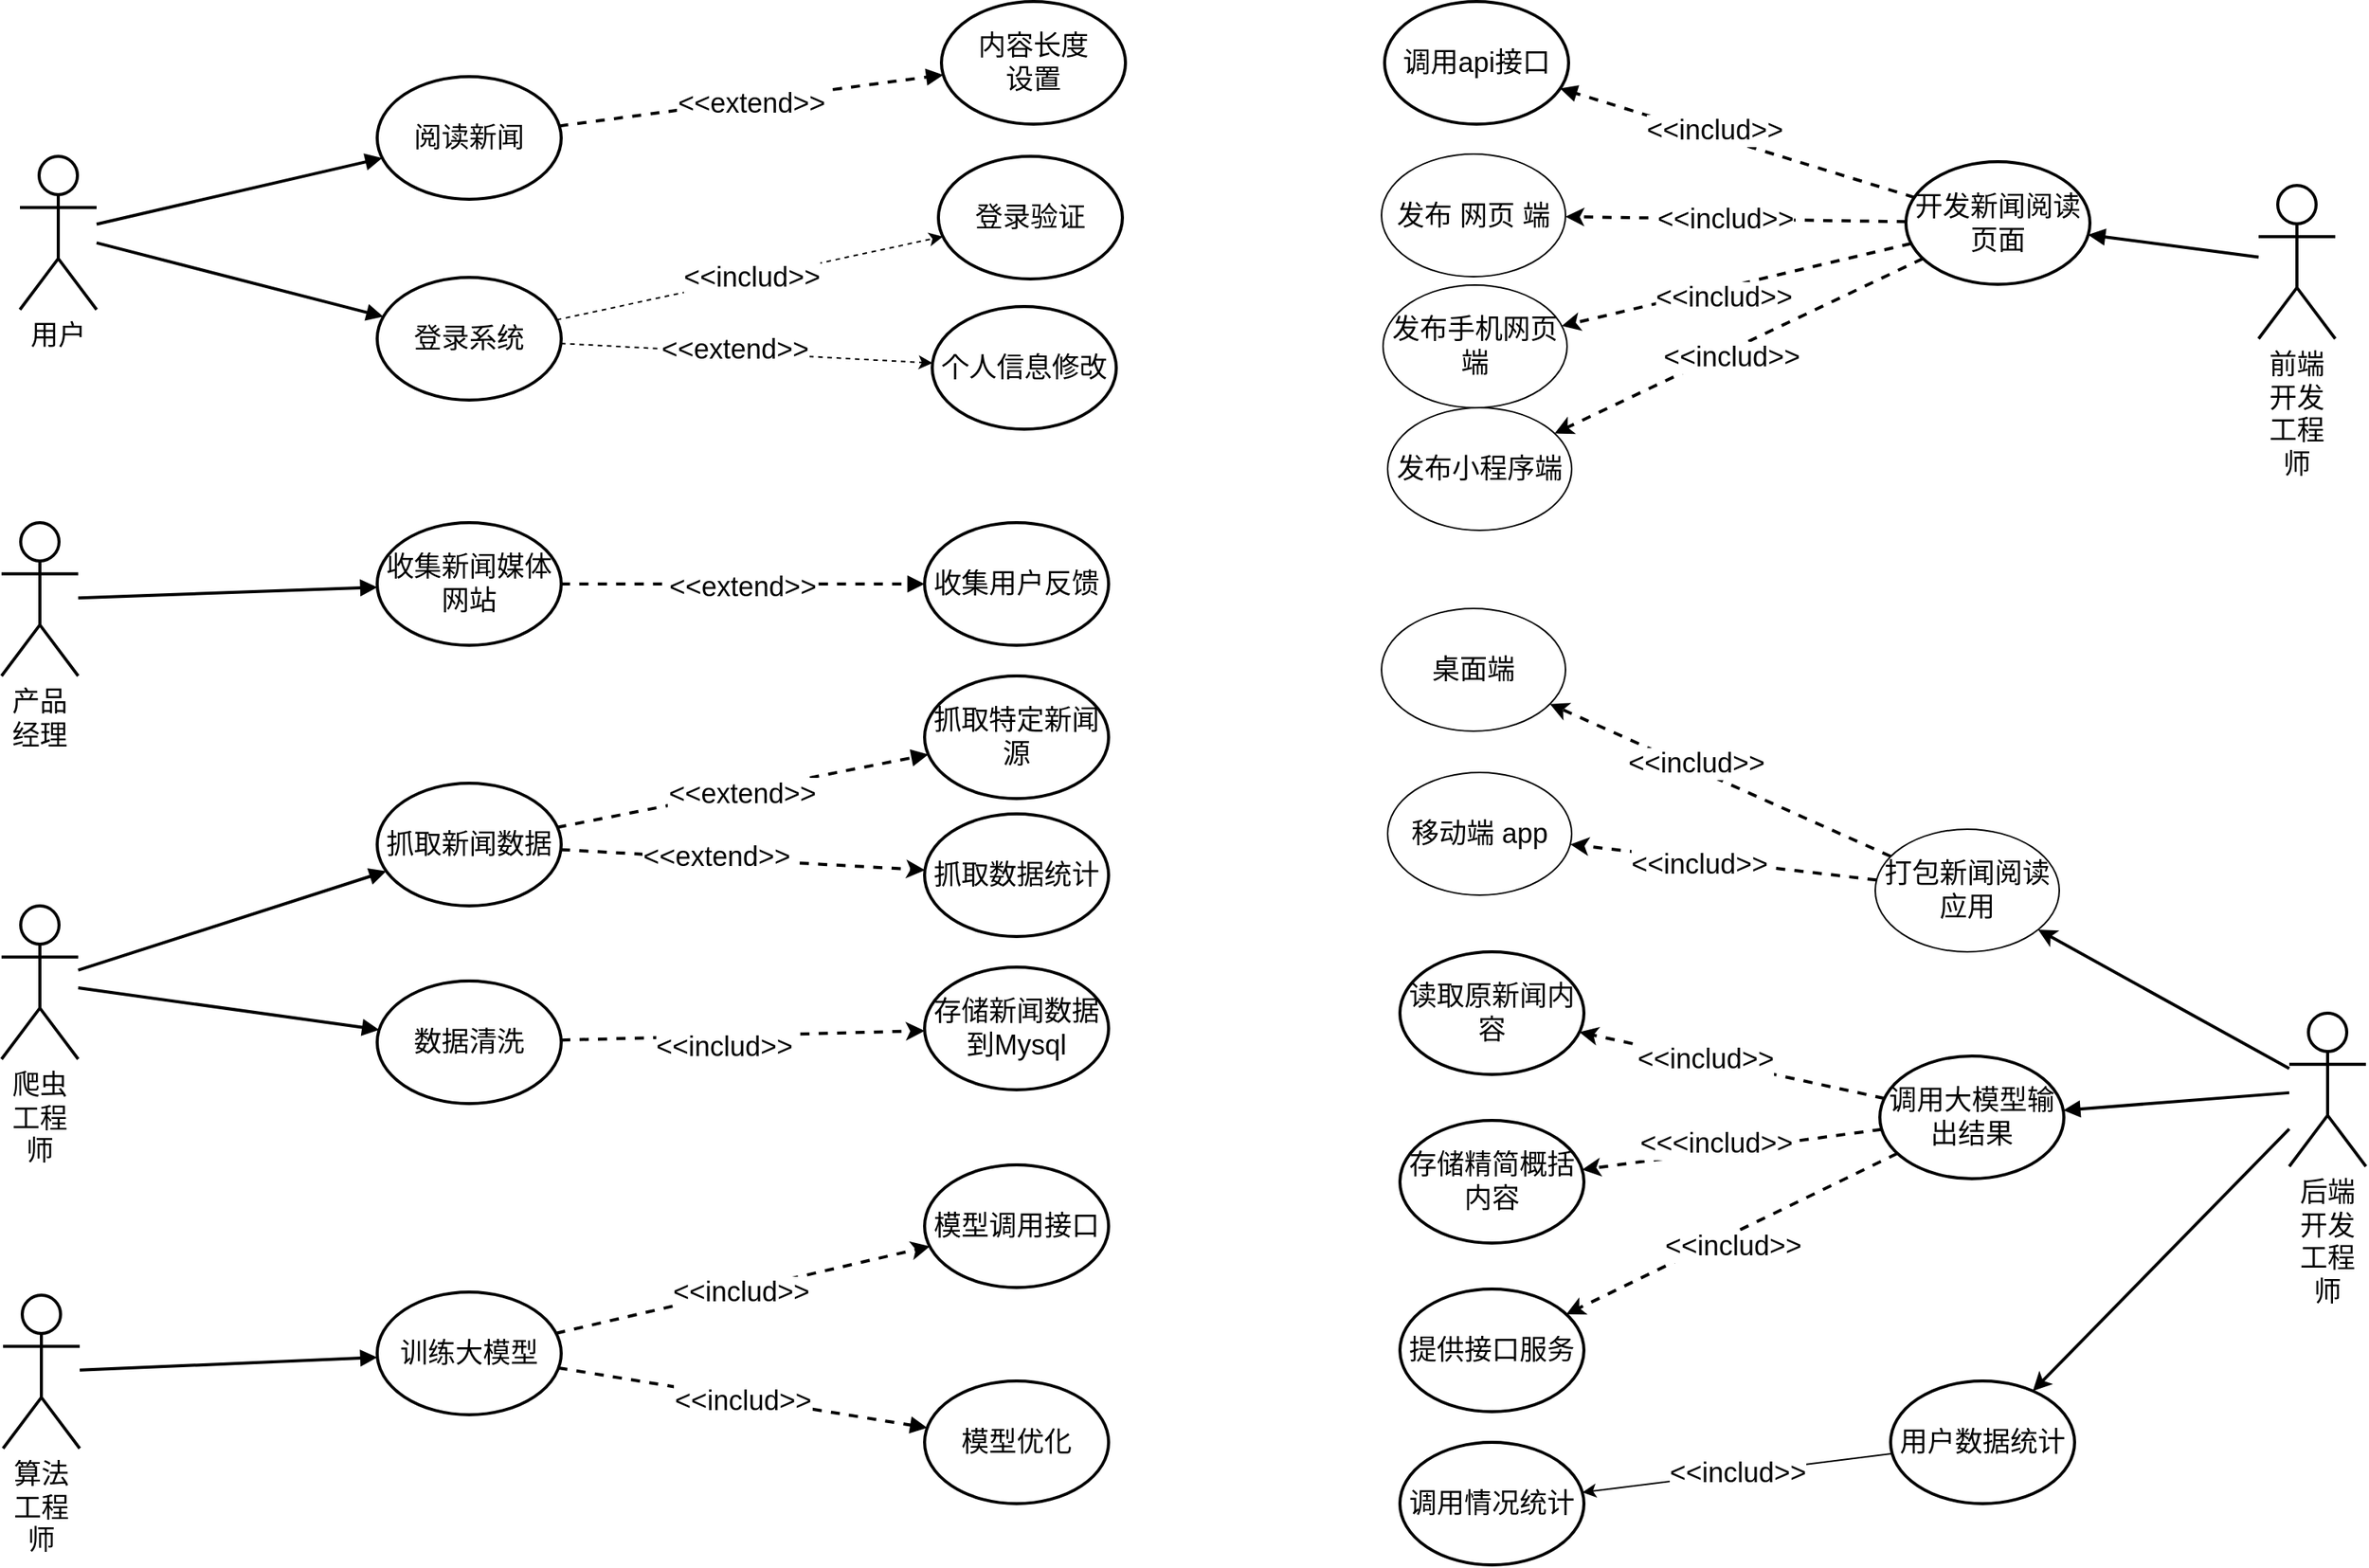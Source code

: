 <mxfile version="24.8.0">
  <diagram name="第 1 页" id="rhqk0mAVOFnoOc7n8g6Q">
    <mxGraphModel dx="1971" dy="1671" grid="1" gridSize="10" guides="1" tooltips="1" connect="1" arrows="1" fold="1" page="1" pageScale="1" pageWidth="827" pageHeight="1169" math="0" shadow="0">
      <root>
        <mxCell id="0" />
        <mxCell id="1" parent="0" />
        <mxCell id="8fC7M1Cp9CSbAhAaaUhM-53" value="用户" style="whiteSpace=wrap;strokeWidth=2;fontSize=18;shape=umlActor;verticalLabelPosition=bottom;verticalAlign=top;html=1;outlineConnect=0;" vertex="1" parent="1">
          <mxGeometry x="130" y="421" width="50" height="100" as="geometry" />
        </mxCell>
        <mxCell id="8fC7M1Cp9CSbAhAaaUhM-54" value="阅读新闻" style="rounded=1;arcSize=40;strokeWidth=2;fontSize=18;strokeColor=default;perimeterSpacing=0;shape=ellipse;perimeter=ellipsePerimeter;whiteSpace=wrap;html=1;" vertex="1" parent="1">
          <mxGeometry x="363" y="369" width="120" height="80" as="geometry" />
        </mxCell>
        <mxCell id="8fC7M1Cp9CSbAhAaaUhM-106" style="rounded=0;orthogonalLoop=1;jettySize=auto;html=1;entryDx=0;entryDy=0;dashed=1;fontSize=18;" edge="1" parent="1" source="8fC7M1Cp9CSbAhAaaUhM-55" target="8fC7M1Cp9CSbAhAaaUhM-104">
          <mxGeometry relative="1" as="geometry" />
        </mxCell>
        <mxCell id="8fC7M1Cp9CSbAhAaaUhM-108" value="&amp;lt;&amp;lt;includ&amp;gt;&amp;gt;" style="edgeLabel;html=1;align=center;verticalAlign=middle;resizable=0;points=[];fontSize=18;" vertex="1" connectable="0" parent="8fC7M1Cp9CSbAhAaaUhM-106">
          <mxGeometry x="0.0" y="1" relative="1" as="geometry">
            <mxPoint x="1" as="offset" />
          </mxGeometry>
        </mxCell>
        <mxCell id="8fC7M1Cp9CSbAhAaaUhM-55" value="登录系统" style="rounded=1;arcSize=40;strokeWidth=2;fontSize=18;shape=ellipse;perimeter=ellipsePerimeter;whiteSpace=wrap;html=1;" vertex="1" parent="1">
          <mxGeometry x="363" y="500" width="120" height="80" as="geometry" />
        </mxCell>
        <mxCell id="8fC7M1Cp9CSbAhAaaUhM-56" value="产品经理" style="whiteSpace=wrap;strokeWidth=2;fontSize=18;shape=umlActor;verticalLabelPosition=bottom;verticalAlign=top;html=1;outlineConnect=0;" vertex="1" parent="1">
          <mxGeometry x="118" y="660" width="50" height="100" as="geometry" />
        </mxCell>
        <mxCell id="8fC7M1Cp9CSbAhAaaUhM-57" value="收集新闻媒体网站" style="rounded=1;arcSize=40;strokeWidth=2;fontSize=18;shape=ellipse;perimeter=ellipsePerimeter;whiteSpace=wrap;html=1;" vertex="1" parent="1">
          <mxGeometry x="363" y="660" width="120" height="80" as="geometry" />
        </mxCell>
        <mxCell id="8fC7M1Cp9CSbAhAaaUhM-58" value="爬虫工程师" style="whiteSpace=wrap;strokeWidth=2;fontSize=18;shape=umlActor;verticalLabelPosition=bottom;verticalAlign=top;html=1;outlineConnect=0;" vertex="1" parent="1">
          <mxGeometry x="118" y="910" width="50" height="100" as="geometry" />
        </mxCell>
        <mxCell id="8fC7M1Cp9CSbAhAaaUhM-140" style="rounded=0;orthogonalLoop=1;jettySize=auto;html=1;entryDx=0;entryDy=0;dashed=1;strokeWidth=2;fontSize=18;" edge="1" parent="1" source="8fC7M1Cp9CSbAhAaaUhM-59" target="8fC7M1Cp9CSbAhAaaUhM-139">
          <mxGeometry relative="1" as="geometry" />
        </mxCell>
        <mxCell id="8fC7M1Cp9CSbAhAaaUhM-141" value="&amp;lt;&amp;lt;extend&amp;gt;&amp;gt;" style="edgeLabel;html=1;align=center;verticalAlign=middle;resizable=0;points=[];fontSize=18;" vertex="1" connectable="0" parent="8fC7M1Cp9CSbAhAaaUhM-140">
          <mxGeometry x="-0.142" y="1" relative="1" as="geometry">
            <mxPoint x="-1" as="offset" />
          </mxGeometry>
        </mxCell>
        <mxCell id="8fC7M1Cp9CSbAhAaaUhM-59" value="抓取新闻数据" style="rounded=1;arcSize=40;strokeWidth=2;fontSize=18;shape=ellipse;perimeter=ellipsePerimeter;whiteSpace=wrap;html=1;" vertex="1" parent="1">
          <mxGeometry x="363" y="830" width="120" height="80" as="geometry" />
        </mxCell>
        <mxCell id="8fC7M1Cp9CSbAhAaaUhM-127" style="rounded=0;orthogonalLoop=1;jettySize=auto;html=1;entryDx=0;entryDy=0;strokeWidth=2;dashed=1;fontSize=18;" edge="1" parent="1" source="8fC7M1Cp9CSbAhAaaUhM-60" target="8fC7M1Cp9CSbAhAaaUhM-126">
          <mxGeometry relative="1" as="geometry" />
        </mxCell>
        <mxCell id="8fC7M1Cp9CSbAhAaaUhM-128" value="&amp;lt;&amp;lt;includ&amp;gt;&amp;gt;" style="edgeLabel;html=1;align=center;verticalAlign=middle;resizable=0;points=[];fontSize=18;" vertex="1" connectable="0" parent="8fC7M1Cp9CSbAhAaaUhM-127">
          <mxGeometry x="-0.103" y="-7" relative="1" as="geometry">
            <mxPoint x="-1" as="offset" />
          </mxGeometry>
        </mxCell>
        <mxCell id="8fC7M1Cp9CSbAhAaaUhM-60" value="数据清洗" style="rounded=1;arcSize=40;strokeWidth=2;fontSize=18;shape=ellipse;perimeter=ellipsePerimeter;whiteSpace=wrap;html=1;" vertex="1" parent="1">
          <mxGeometry x="363" y="959" width="120" height="80" as="geometry" />
        </mxCell>
        <mxCell id="8fC7M1Cp9CSbAhAaaUhM-138" style="rounded=0;orthogonalLoop=1;jettySize=auto;html=1;entryDx=0;entryDy=0;strokeWidth=2;fontSize=18;" edge="1" parent="1" source="8fC7M1Cp9CSbAhAaaUhM-61" target="8fC7M1Cp9CSbAhAaaUhM-137">
          <mxGeometry relative="1" as="geometry" />
        </mxCell>
        <mxCell id="8fC7M1Cp9CSbAhAaaUhM-157" style="rounded=0;orthogonalLoop=1;jettySize=auto;html=1;entryDx=0;entryDy=0;strokeWidth=2;fontSize=18;" edge="1" parent="1" source="8fC7M1Cp9CSbAhAaaUhM-61" target="8fC7M1Cp9CSbAhAaaUhM-146">
          <mxGeometry relative="1" as="geometry" />
        </mxCell>
        <mxCell id="8fC7M1Cp9CSbAhAaaUhM-61" value="后端开发工程师" style="whiteSpace=wrap;strokeWidth=2;fontSize=18;shape=umlActor;verticalLabelPosition=bottom;verticalAlign=top;html=1;outlineConnect=0;" vertex="1" parent="1">
          <mxGeometry x="1610" y="980" width="50" height="100" as="geometry" />
        </mxCell>
        <mxCell id="8fC7M1Cp9CSbAhAaaUhM-62" value="读取原新闻内容" style="rounded=1;arcSize=40;strokeWidth=2;fontSize=18;shape=ellipse;perimeter=ellipsePerimeter;whiteSpace=wrap;html=1;" vertex="1" parent="1">
          <mxGeometry x="1030" y="940" width="120" height="80" as="geometry" />
        </mxCell>
        <mxCell id="8fC7M1Cp9CSbAhAaaUhM-132" style="rounded=0;orthogonalLoop=1;jettySize=auto;html=1;entryDx=0;entryDy=0;dashed=1;strokeWidth=2;fontSize=18;" edge="1" parent="1" source="8fC7M1Cp9CSbAhAaaUhM-63" target="8fC7M1Cp9CSbAhAaaUhM-64">
          <mxGeometry relative="1" as="geometry" />
        </mxCell>
        <mxCell id="8fC7M1Cp9CSbAhAaaUhM-171" value="&amp;lt;&amp;lt;&amp;lt;includ&amp;gt;&amp;gt;" style="edgeLabel;html=1;align=center;verticalAlign=middle;resizable=0;points=[];fontSize=18;" vertex="1" connectable="0" parent="8fC7M1Cp9CSbAhAaaUhM-132">
          <mxGeometry x="0.106" y="-6" relative="1" as="geometry">
            <mxPoint as="offset" />
          </mxGeometry>
        </mxCell>
        <mxCell id="8fC7M1Cp9CSbAhAaaUhM-133" style="rounded=0;orthogonalLoop=1;jettySize=auto;html=1;entryDx=0;entryDy=0;dashed=1;strokeWidth=2;fontSize=18;" edge="1" parent="1" source="8fC7M1Cp9CSbAhAaaUhM-63" target="8fC7M1Cp9CSbAhAaaUhM-62">
          <mxGeometry relative="1" as="geometry" />
        </mxCell>
        <mxCell id="8fC7M1Cp9CSbAhAaaUhM-172" value="&amp;lt;&amp;lt;includ&amp;gt;&amp;gt;" style="edgeLabel;html=1;align=center;verticalAlign=middle;resizable=0;points=[];fontSize=18;" vertex="1" connectable="0" parent="8fC7M1Cp9CSbAhAaaUhM-133">
          <mxGeometry x="0.168" relative="1" as="geometry">
            <mxPoint x="-1" y="-1" as="offset" />
          </mxGeometry>
        </mxCell>
        <mxCell id="8fC7M1Cp9CSbAhAaaUhM-136" style="rounded=0;orthogonalLoop=1;jettySize=auto;html=1;exitDx=0;exitDy=0;entryDx=0;entryDy=0;dashed=1;strokeWidth=2;fontSize=18;" edge="1" parent="1" source="8fC7M1Cp9CSbAhAaaUhM-63" target="8fC7M1Cp9CSbAhAaaUhM-135">
          <mxGeometry relative="1" as="geometry" />
        </mxCell>
        <mxCell id="8fC7M1Cp9CSbAhAaaUhM-170" value="&amp;lt;&amp;lt;includ&amp;gt;&amp;gt;" style="edgeLabel;html=1;align=center;verticalAlign=middle;resizable=0;points=[];fontSize=18;" vertex="1" connectable="0" parent="8fC7M1Cp9CSbAhAaaUhM-136">
          <mxGeometry x="0.03" y="7" relative="1" as="geometry">
            <mxPoint as="offset" />
          </mxGeometry>
        </mxCell>
        <mxCell id="8fC7M1Cp9CSbAhAaaUhM-63" value="调用大模型输出结果" style="rounded=1;arcSize=40;strokeWidth=2;fontSize=18;shape=ellipse;perimeter=ellipsePerimeter;whiteSpace=wrap;html=1;" vertex="1" parent="1">
          <mxGeometry x="1343" y="1008" width="120" height="80" as="geometry" />
        </mxCell>
        <mxCell id="8fC7M1Cp9CSbAhAaaUhM-64" value="存储精简概括内容" style="rounded=1;arcSize=40;strokeWidth=2;fontSize=18;shape=ellipse;perimeter=ellipsePerimeter;whiteSpace=wrap;html=1;" vertex="1" parent="1">
          <mxGeometry x="1030" y="1050" width="120" height="80" as="geometry" />
        </mxCell>
        <mxCell id="8fC7M1Cp9CSbAhAaaUhM-66" value="算法工程师" style="whiteSpace=wrap;strokeWidth=2;fontSize=18;shape=umlActor;verticalLabelPosition=bottom;verticalAlign=top;html=1;outlineConnect=0;" vertex="1" parent="1">
          <mxGeometry x="119" y="1164" width="50" height="100" as="geometry" />
        </mxCell>
        <mxCell id="8fC7M1Cp9CSbAhAaaUhM-113" style="rounded=0;orthogonalLoop=1;jettySize=auto;html=1;entryDx=0;entryDy=0;dashed=1;strokeWidth=2;fontSize=18;" edge="1" parent="1" source="8fC7M1Cp9CSbAhAaaUhM-67" target="8fC7M1Cp9CSbAhAaaUhM-111">
          <mxGeometry relative="1" as="geometry" />
        </mxCell>
        <mxCell id="8fC7M1Cp9CSbAhAaaUhM-124" value="&amp;lt;" style="edgeLabel;html=1;align=center;verticalAlign=middle;resizable=0;points=[];fontSize=18;" vertex="1" connectable="0" parent="8fC7M1Cp9CSbAhAaaUhM-113">
          <mxGeometry x="0.071" y="2" relative="1" as="geometry">
            <mxPoint as="offset" />
          </mxGeometry>
        </mxCell>
        <mxCell id="8fC7M1Cp9CSbAhAaaUhM-125" value="&amp;lt;&amp;lt;includ&amp;gt;&amp;gt;" style="edgeLabel;html=1;align=center;verticalAlign=middle;resizable=0;points=[];fontSize=18;" vertex="1" connectable="0" parent="8fC7M1Cp9CSbAhAaaUhM-113">
          <mxGeometry x="-0.021" y="-1" relative="1" as="geometry">
            <mxPoint x="1" as="offset" />
          </mxGeometry>
        </mxCell>
        <mxCell id="8fC7M1Cp9CSbAhAaaUhM-67" value="训练大模型" style="rounded=1;arcSize=40;strokeWidth=2;fontSize=18;shape=ellipse;perimeter=ellipsePerimeter;whiteSpace=wrap;html=1;" vertex="1" parent="1">
          <mxGeometry x="363" y="1162" width="120" height="80" as="geometry" />
        </mxCell>
        <mxCell id="8fC7M1Cp9CSbAhAaaUhM-68" value="前端开发工程师" style="whiteSpace=wrap;strokeWidth=2;fontSize=18;shape=umlActor;verticalLabelPosition=bottom;verticalAlign=top;html=1;outlineConnect=0;" vertex="1" parent="1">
          <mxGeometry x="1590" y="440" width="50" height="100" as="geometry" />
        </mxCell>
        <mxCell id="8fC7M1Cp9CSbAhAaaUhM-153" style="rounded=0;orthogonalLoop=1;jettySize=auto;html=1;entryDx=0;entryDy=0;dashed=1;strokeWidth=2;fontSize=18;" edge="1" parent="1" source="8fC7M1Cp9CSbAhAaaUhM-70" target="8fC7M1Cp9CSbAhAaaUhM-142">
          <mxGeometry relative="1" as="geometry" />
        </mxCell>
        <mxCell id="8fC7M1Cp9CSbAhAaaUhM-163" value="&amp;lt;&amp;lt;includ&amp;gt;&amp;gt;" style="edgeLabel;html=1;align=center;verticalAlign=middle;resizable=0;points=[];fontSize=18;" vertex="1" connectable="0" parent="8fC7M1Cp9CSbAhAaaUhM-153">
          <mxGeometry x="0.27" y="1" relative="1" as="geometry">
            <mxPoint x="23" y="-1" as="offset" />
          </mxGeometry>
        </mxCell>
        <mxCell id="8fC7M1Cp9CSbAhAaaUhM-160" style="rounded=0;orthogonalLoop=1;jettySize=auto;html=1;dashed=1;strokeWidth=2;fontSize=18;" edge="1" parent="1" source="8fC7M1Cp9CSbAhAaaUhM-70" target="8fC7M1Cp9CSbAhAaaUhM-143">
          <mxGeometry relative="1" as="geometry" />
        </mxCell>
        <mxCell id="8fC7M1Cp9CSbAhAaaUhM-164" value="&amp;lt;&amp;lt;includ&amp;gt;&amp;gt;" style="edgeLabel;html=1;align=center;verticalAlign=middle;resizable=0;points=[];fontSize=18;" vertex="1" connectable="0" parent="8fC7M1Cp9CSbAhAaaUhM-160">
          <mxGeometry x="0.246" y="1" relative="1" as="geometry">
            <mxPoint x="19" as="offset" />
          </mxGeometry>
        </mxCell>
        <mxCell id="8fC7M1Cp9CSbAhAaaUhM-70" value="开发新闻阅读页面" style="rounded=1;arcSize=40;strokeWidth=2;fontSize=18;shape=ellipse;perimeter=ellipsePerimeter;whiteSpace=wrap;html=1;" vertex="1" parent="1">
          <mxGeometry x="1360" y="424.5" width="120" height="80" as="geometry" />
        </mxCell>
        <mxCell id="8fC7M1Cp9CSbAhAaaUhM-71" value="收集用户反馈" style="rounded=1;arcSize=40;strokeWidth=2;fontSize=18;shape=ellipse;perimeter=ellipsePerimeter;whiteSpace=wrap;html=1;" vertex="1" parent="1">
          <mxGeometry x="720" y="660" width="120" height="80" as="geometry" />
        </mxCell>
        <mxCell id="8fC7M1Cp9CSbAhAaaUhM-72" value="抓取特定新闻源" style="rounded=1;arcSize=40;strokeWidth=2;fontSize=18;shape=ellipse;perimeter=ellipsePerimeter;whiteSpace=wrap;html=1;" vertex="1" parent="1">
          <mxGeometry x="720" y="760" width="120" height="80" as="geometry" />
        </mxCell>
        <mxCell id="8fC7M1Cp9CSbAhAaaUhM-73" value="模型优化" style="rounded=1;arcSize=40;strokeWidth=2;fontSize=18;shape=ellipse;perimeter=ellipsePerimeter;whiteSpace=wrap;html=1;" vertex="1" parent="1">
          <mxGeometry x="720" y="1220" width="120" height="80" as="geometry" />
        </mxCell>
        <mxCell id="8fC7M1Cp9CSbAhAaaUhM-74" value="内容长度&#xa;设置" style="rounded=1;arcSize=40;strokeWidth=2;fontSize=18;shape=ellipse;perimeter=ellipsePerimeter;whiteSpace=wrap;html=1;" vertex="1" parent="1">
          <mxGeometry x="731" y="320" width="120" height="80" as="geometry" />
        </mxCell>
        <mxCell id="8fC7M1Cp9CSbAhAaaUhM-75" value="" style="curved=1;startArrow=none;endArrow=block;rounded=0;strokeWidth=2;fontSize=18;" edge="1" parent="1" source="8fC7M1Cp9CSbAhAaaUhM-53" target="8fC7M1Cp9CSbAhAaaUhM-54">
          <mxGeometry relative="1" as="geometry" />
        </mxCell>
        <mxCell id="8fC7M1Cp9CSbAhAaaUhM-76" value="" style="curved=1;startArrow=none;endArrow=block;rounded=0;strokeWidth=2;fontSize=18;" edge="1" parent="1" source="8fC7M1Cp9CSbAhAaaUhM-53" target="8fC7M1Cp9CSbAhAaaUhM-55">
          <mxGeometry relative="1" as="geometry" />
        </mxCell>
        <mxCell id="8fC7M1Cp9CSbAhAaaUhM-77" value="" style="curved=1;startArrow=none;endArrow=block;rounded=0;strokeWidth=2;fontSize=18;" edge="1" parent="1" source="8fC7M1Cp9CSbAhAaaUhM-56" target="8fC7M1Cp9CSbAhAaaUhM-57">
          <mxGeometry relative="1" as="geometry" />
        </mxCell>
        <mxCell id="8fC7M1Cp9CSbAhAaaUhM-78" value="" style="curved=1;startArrow=none;endArrow=block;rounded=0;strokeWidth=2;fontSize=18;" edge="1" parent="1" source="8fC7M1Cp9CSbAhAaaUhM-58" target="8fC7M1Cp9CSbAhAaaUhM-59">
          <mxGeometry relative="1" as="geometry" />
        </mxCell>
        <mxCell id="8fC7M1Cp9CSbAhAaaUhM-79" value="" style="curved=1;startArrow=none;endArrow=block;rounded=0;fontSize=18;strokeWidth=2;entryDx=0;entryDy=0;entryPerimeter=0;" edge="1" parent="1" source="8fC7M1Cp9CSbAhAaaUhM-58" target="8fC7M1Cp9CSbAhAaaUhM-60">
          <mxGeometry relative="1" as="geometry" />
        </mxCell>
        <mxCell id="8fC7M1Cp9CSbAhAaaUhM-81" value="" style="curved=1;startArrow=none;endArrow=block;rounded=0;strokeWidth=2;fontSize=18;" edge="1" parent="1" source="8fC7M1Cp9CSbAhAaaUhM-61" target="8fC7M1Cp9CSbAhAaaUhM-63">
          <mxGeometry relative="1" as="geometry" />
        </mxCell>
        <mxCell id="8fC7M1Cp9CSbAhAaaUhM-84" value="" style="curved=1;startArrow=none;endArrow=block;rounded=0;strokeWidth=2;fontSize=18;" edge="1" parent="1" source="8fC7M1Cp9CSbAhAaaUhM-66" target="8fC7M1Cp9CSbAhAaaUhM-67">
          <mxGeometry relative="1" as="geometry" />
        </mxCell>
        <mxCell id="8fC7M1Cp9CSbAhAaaUhM-86" value="" style="curved=1;startArrow=none;endArrow=block;rounded=0;strokeWidth=2;fontSize=18;" edge="1" parent="1" source="8fC7M1Cp9CSbAhAaaUhM-68" target="8fC7M1Cp9CSbAhAaaUhM-70">
          <mxGeometry relative="1" as="geometry" />
        </mxCell>
        <mxCell id="8fC7M1Cp9CSbAhAaaUhM-87" value="&lt;&lt;extend&gt;&gt;" style="curved=1;startArrow=none;endArrow=block;rounded=0;dashed=1;strokeWidth=2;fontSize=18;" edge="1" parent="1" source="8fC7M1Cp9CSbAhAaaUhM-57" target="8fC7M1Cp9CSbAhAaaUhM-71">
          <mxGeometry relative="1" as="geometry" />
        </mxCell>
        <mxCell id="8fC7M1Cp9CSbAhAaaUhM-88" value="&lt;&lt;extend&gt;&gt;" style="curved=1;startArrow=none;endArrow=block;rounded=0;dashed=1;strokeWidth=2;fontSize=18;" edge="1" parent="1" source="8fC7M1Cp9CSbAhAaaUhM-59" target="8fC7M1Cp9CSbAhAaaUhM-72">
          <mxGeometry relative="1" as="geometry" />
        </mxCell>
        <mxCell id="8fC7M1Cp9CSbAhAaaUhM-89" value="&lt;&lt;includ&gt;&gt;" style="curved=1;startArrow=none;endArrow=block;rounded=0;dashed=1;strokeWidth=2;fontSize=18;" edge="1" parent="1" source="8fC7M1Cp9CSbAhAaaUhM-67" target="8fC7M1Cp9CSbAhAaaUhM-73">
          <mxGeometry relative="1" as="geometry" />
        </mxCell>
        <mxCell id="8fC7M1Cp9CSbAhAaaUhM-90" value="&lt;&lt;extend&gt;&gt;" style="curved=1;startArrow=none;endArrow=block;rounded=0;dashed=1;strokeWidth=2;fontSize=18;" edge="1" parent="1" source="8fC7M1Cp9CSbAhAaaUhM-54" target="8fC7M1Cp9CSbAhAaaUhM-74">
          <mxGeometry relative="1" as="geometry" />
        </mxCell>
        <mxCell id="8fC7M1Cp9CSbAhAaaUhM-97" value="调用api接口" style="rounded=1;arcSize=40;strokeWidth=2;fontSize=18;shape=ellipse;perimeter=ellipsePerimeter;whiteSpace=wrap;html=1;" vertex="1" parent="1">
          <mxGeometry x="1020" y="320" width="120" height="80" as="geometry" />
        </mxCell>
        <mxCell id="8fC7M1Cp9CSbAhAaaUhM-102" value="" style="curved=1;startArrow=none;endArrow=block;rounded=0;strokeWidth=2;fontSize=18;dashed=1;exitDx=0;exitDy=0;entryDx=0;entryDy=0;" edge="1" parent="1" source="8fC7M1Cp9CSbAhAaaUhM-70" target="8fC7M1Cp9CSbAhAaaUhM-97">
          <mxGeometry relative="1" as="geometry">
            <mxPoint x="1221" y="830" as="sourcePoint" />
            <mxPoint x="1150" y="834.5" as="targetPoint" />
          </mxGeometry>
        </mxCell>
        <mxCell id="8fC7M1Cp9CSbAhAaaUhM-116" value="&amp;lt;&amp;lt;includ&amp;gt;&amp;gt;" style="edgeLabel;html=1;align=center;verticalAlign=middle;resizable=0;points=[];fontSize=18;" vertex="1" connectable="0" parent="8fC7M1Cp9CSbAhAaaUhM-102">
          <mxGeometry x="0.132" y="-3" relative="1" as="geometry">
            <mxPoint x="-1" y="-1" as="offset" />
          </mxGeometry>
        </mxCell>
        <mxCell id="8fC7M1Cp9CSbAhAaaUhM-104" value="登录验证" style="rounded=1;arcSize=40;strokeWidth=2;fontSize=18;shape=ellipse;perimeter=ellipsePerimeter;whiteSpace=wrap;html=1;" vertex="1" parent="1">
          <mxGeometry x="729" y="421" width="120" height="80" as="geometry" />
        </mxCell>
        <mxCell id="8fC7M1Cp9CSbAhAaaUhM-105" value="个人信息修改" style="rounded=1;arcSize=40;strokeWidth=2;fontSize=18;shape=ellipse;perimeter=ellipsePerimeter;whiteSpace=wrap;html=1;" vertex="1" parent="1">
          <mxGeometry x="725" y="519" width="120" height="80" as="geometry" />
        </mxCell>
        <mxCell id="8fC7M1Cp9CSbAhAaaUhM-107" style="rounded=0;orthogonalLoop=1;jettySize=auto;html=1;entryDx=0;entryDy=0;dashed=1;fontSize=18;exitDx=0;exitDy=0;" edge="1" parent="1" source="8fC7M1Cp9CSbAhAaaUhM-55" target="8fC7M1Cp9CSbAhAaaUhM-105">
          <mxGeometry relative="1" as="geometry">
            <mxPoint x="590" y="522" as="sourcePoint" />
            <mxPoint x="810" y="468" as="targetPoint" />
          </mxGeometry>
        </mxCell>
        <mxCell id="8fC7M1Cp9CSbAhAaaUhM-109" value="&amp;lt;&amp;lt;extend&amp;gt;&amp;gt;" style="edgeLabel;html=1;align=center;verticalAlign=middle;resizable=0;points=[];fontSize=18;" vertex="1" connectable="0" parent="8fC7M1Cp9CSbAhAaaUhM-107">
          <mxGeometry x="-0.067" y="2" relative="1" as="geometry">
            <mxPoint as="offset" />
          </mxGeometry>
        </mxCell>
        <mxCell id="8fC7M1Cp9CSbAhAaaUhM-111" value="模型调用接口" style="rounded=1;arcSize=40;strokeWidth=2;fontSize=18;shape=ellipse;perimeter=ellipsePerimeter;whiteSpace=wrap;html=1;" vertex="1" parent="1">
          <mxGeometry x="720" y="1079" width="120" height="80" as="geometry" />
        </mxCell>
        <mxCell id="8fC7M1Cp9CSbAhAaaUhM-126" value="存储新闻数据到Mysql" style="rounded=1;arcSize=40;strokeWidth=2;fontSize=18;shape=ellipse;perimeter=ellipsePerimeter;whiteSpace=wrap;html=1;" vertex="1" parent="1">
          <mxGeometry x="720" y="950" width="120" height="80" as="geometry" />
        </mxCell>
        <mxCell id="8fC7M1Cp9CSbAhAaaUhM-135" value="提供接口服务" style="rounded=1;arcSize=40;strokeWidth=2;fontSize=18;shape=ellipse;perimeter=ellipsePerimeter;whiteSpace=wrap;html=1;" vertex="1" parent="1">
          <mxGeometry x="1030" y="1160" width="120" height="80" as="geometry" />
        </mxCell>
        <mxCell id="8fC7M1Cp9CSbAhAaaUhM-169" value="&amp;lt;&amp;lt;includ&amp;gt;&amp;gt;" style="rounded=0;orthogonalLoop=1;jettySize=auto;html=1;entryDx=0;entryDy=0;fontSize=18;" edge="1" parent="1" source="8fC7M1Cp9CSbAhAaaUhM-137" target="8fC7M1Cp9CSbAhAaaUhM-168">
          <mxGeometry relative="1" as="geometry" />
        </mxCell>
        <mxCell id="8fC7M1Cp9CSbAhAaaUhM-137" value="用户数据统计" style="rounded=1;arcSize=40;strokeWidth=2;fontSize=18;shape=ellipse;perimeter=ellipsePerimeter;whiteSpace=wrap;html=1;" vertex="1" parent="1">
          <mxGeometry x="1350" y="1220" width="120" height="80" as="geometry" />
        </mxCell>
        <mxCell id="8fC7M1Cp9CSbAhAaaUhM-139" value="抓取数据统计" style="rounded=1;arcSize=40;strokeWidth=2;fontSize=18;shape=ellipse;perimeter=ellipsePerimeter;whiteSpace=wrap;html=1;" vertex="1" parent="1">
          <mxGeometry x="720" y="850" width="120" height="80" as="geometry" />
        </mxCell>
        <mxCell id="8fC7M1Cp9CSbAhAaaUhM-142" value="发布 网页 端" style="ellipse;whiteSpace=wrap;html=1;fontSize=18;" vertex="1" parent="1">
          <mxGeometry x="1018" y="419.5" width="120" height="80" as="geometry" />
        </mxCell>
        <mxCell id="8fC7M1Cp9CSbAhAaaUhM-143" value="发布手机网页端" style="ellipse;whiteSpace=wrap;html=1;fontSize=18;" vertex="1" parent="1">
          <mxGeometry x="1019" y="505" width="120" height="80" as="geometry" />
        </mxCell>
        <mxCell id="8fC7M1Cp9CSbAhAaaUhM-144" value="发布小程序端" style="ellipse;whiteSpace=wrap;html=1;fontSize=18;" vertex="1" parent="1">
          <mxGeometry x="1022" y="585" width="120" height="80" as="geometry" />
        </mxCell>
        <mxCell id="8fC7M1Cp9CSbAhAaaUhM-159" style="rounded=0;orthogonalLoop=1;jettySize=auto;html=1;entryDx=0;entryDy=0;dashed=1;strokeWidth=2;fontSize=18;" edge="1" parent="1" source="8fC7M1Cp9CSbAhAaaUhM-146" target="8fC7M1Cp9CSbAhAaaUhM-149">
          <mxGeometry relative="1" as="geometry" />
        </mxCell>
        <mxCell id="8fC7M1Cp9CSbAhAaaUhM-167" value="&amp;lt;&amp;lt;includ&amp;gt;&amp;gt;" style="edgeLabel;html=1;align=center;verticalAlign=middle;resizable=0;points=[];fontSize=18;" vertex="1" connectable="0" parent="8fC7M1Cp9CSbAhAaaUhM-159">
          <mxGeometry x="0.162" y="3" relative="1" as="geometry">
            <mxPoint as="offset" />
          </mxGeometry>
        </mxCell>
        <mxCell id="8fC7M1Cp9CSbAhAaaUhM-162" style="rounded=0;orthogonalLoop=1;jettySize=auto;html=1;entryDx=0;entryDy=0;dashed=1;strokeWidth=2;fontSize=18;" edge="1" parent="1" source="8fC7M1Cp9CSbAhAaaUhM-146" target="8fC7M1Cp9CSbAhAaaUhM-147">
          <mxGeometry relative="1" as="geometry" />
        </mxCell>
        <mxCell id="8fC7M1Cp9CSbAhAaaUhM-166" value="&amp;lt;&amp;lt;includ&amp;gt;&amp;gt;" style="edgeLabel;html=1;align=center;verticalAlign=middle;resizable=0;points=[];fontSize=18;" vertex="1" connectable="0" parent="8fC7M1Cp9CSbAhAaaUhM-162">
          <mxGeometry x="0.163" y="-3" relative="1" as="geometry">
            <mxPoint x="1" as="offset" />
          </mxGeometry>
        </mxCell>
        <mxCell id="8fC7M1Cp9CSbAhAaaUhM-146" value="打包新闻阅读应用" style="ellipse;whiteSpace=wrap;html=1;fontSize=18;" vertex="1" parent="1">
          <mxGeometry x="1340" y="860" width="120" height="80" as="geometry" />
        </mxCell>
        <mxCell id="8fC7M1Cp9CSbAhAaaUhM-147" value="桌面端" style="ellipse;whiteSpace=wrap;html=1;fontSize=18;" vertex="1" parent="1">
          <mxGeometry x="1018" y="716" width="120" height="80" as="geometry" />
        </mxCell>
        <mxCell id="8fC7M1Cp9CSbAhAaaUhM-149" value="移动端 app" style="ellipse;whiteSpace=wrap;html=1;fontSize=18;" vertex="1" parent="1">
          <mxGeometry x="1022" y="823" width="120" height="80" as="geometry" />
        </mxCell>
        <mxCell id="8fC7M1Cp9CSbAhAaaUhM-161" style="rounded=0;orthogonalLoop=1;jettySize=auto;html=1;entryDx=0;entryDy=0;entryPerimeter=0;dashed=1;strokeWidth=2;fontSize=18;" edge="1" parent="1" source="8fC7M1Cp9CSbAhAaaUhM-70" target="8fC7M1Cp9CSbAhAaaUhM-144">
          <mxGeometry relative="1" as="geometry" />
        </mxCell>
        <mxCell id="8fC7M1Cp9CSbAhAaaUhM-165" value="&amp;lt;&amp;lt;includ&amp;gt;&amp;gt;" style="edgeLabel;html=1;align=center;verticalAlign=middle;resizable=0;points=[];fontSize=18;" vertex="1" connectable="0" parent="8fC7M1Cp9CSbAhAaaUhM-161">
          <mxGeometry x="0.056" y="4" relative="1" as="geometry">
            <mxPoint as="offset" />
          </mxGeometry>
        </mxCell>
        <mxCell id="8fC7M1Cp9CSbAhAaaUhM-168" value="调用情况统计" style="rounded=1;arcSize=40;strokeWidth=2;fontSize=18;shape=ellipse;perimeter=ellipsePerimeter;whiteSpace=wrap;html=1;" vertex="1" parent="1">
          <mxGeometry x="1030" y="1260" width="120" height="80" as="geometry" />
        </mxCell>
      </root>
    </mxGraphModel>
  </diagram>
</mxfile>

